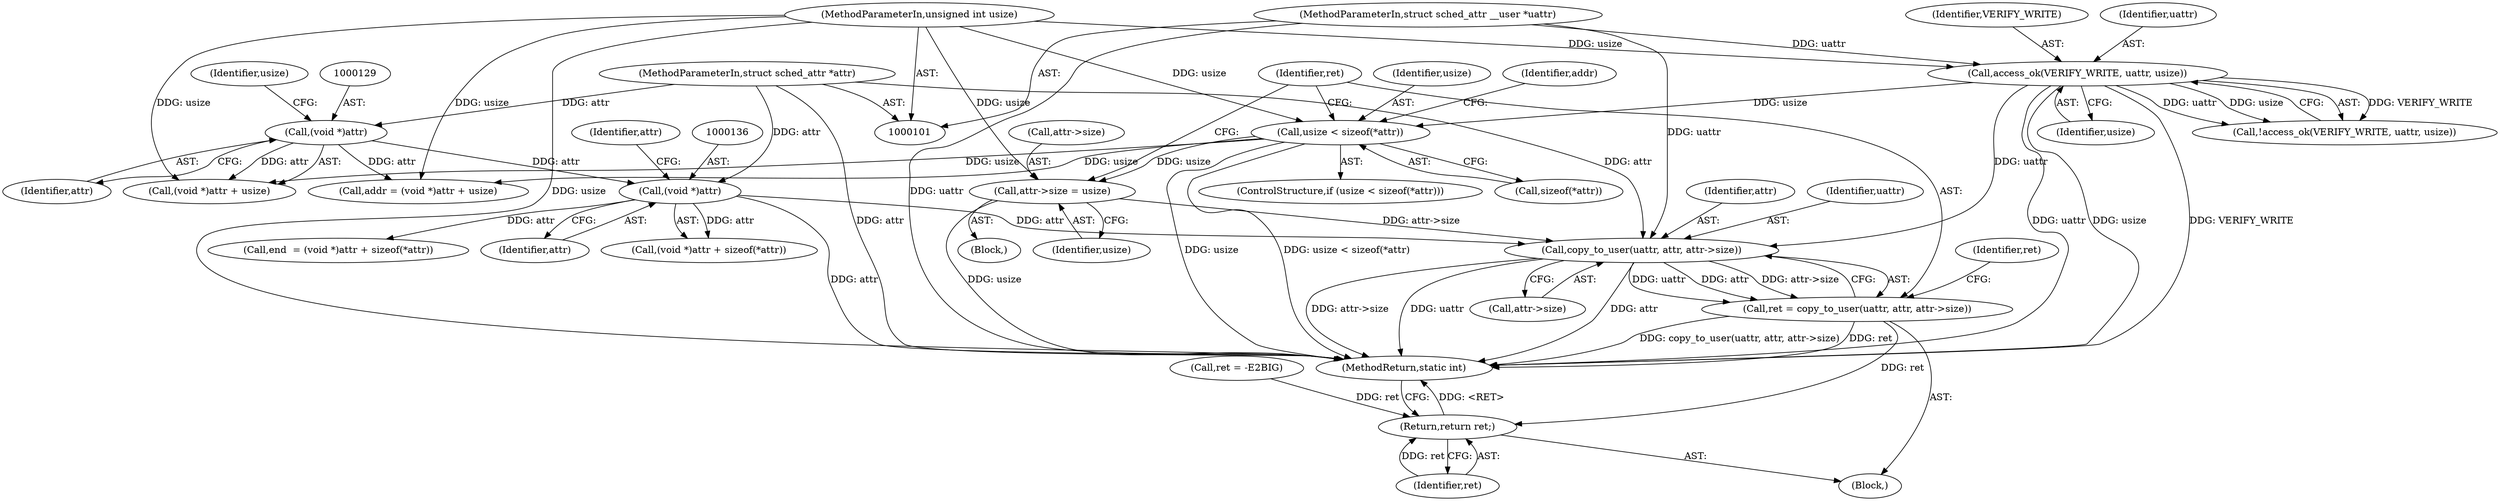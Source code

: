 digraph "0_linux_4efbc454ba68def5ef285b26ebfcfdb605b52755@API" {
"1000159" [label="(Call,copy_to_user(uattr, attr, attr->size))"];
"1000109" [label="(Call,access_ok(VERIFY_WRITE, uattr, usize))"];
"1000102" [label="(MethodParameterIn,struct sched_attr __user *uattr)"];
"1000104" [label="(MethodParameterIn,unsigned int usize)"];
"1000135" [label="(Call,(void *)attr)"];
"1000128" [label="(Call,(void *)attr)"];
"1000103" [label="(MethodParameterIn,struct sched_attr *attr)"];
"1000152" [label="(Call,attr->size = usize)"];
"1000117" [label="(Call,usize < sizeof(*attr))"];
"1000157" [label="(Call,ret = copy_to_user(uattr, attr, attr->size))"];
"1000171" [label="(Return,return ret;)"];
"1000116" [label="(ControlStructure,if (usize < sizeof(*attr)))"];
"1000161" [label="(Identifier,attr)"];
"1000156" [label="(Identifier,usize)"];
"1000137" [label="(Identifier,attr)"];
"1000128" [label="(Call,(void *)attr)"];
"1000134" [label="(Call,(void *)attr + sizeof(*attr))"];
"1000118" [label="(Identifier,usize)"];
"1000152" [label="(Call,attr->size = usize)"];
"1000125" [label="(Call,addr = (void *)attr + usize)"];
"1000166" [label="(Identifier,ret)"];
"1000119" [label="(Call,sizeof(*attr))"];
"1000174" [label="(Call,ret = -E2BIG)"];
"1000159" [label="(Call,copy_to_user(uattr, attr, attr->size))"];
"1000140" [label="(Identifier,attr)"];
"1000110" [label="(Identifier,VERIFY_WRITE)"];
"1000162" [label="(Call,attr->size)"];
"1000105" [label="(Block,)"];
"1000171" [label="(Return,return ret;)"];
"1000157" [label="(Call,ret = copy_to_user(uattr, attr, attr->size))"];
"1000127" [label="(Call,(void *)attr + usize)"];
"1000108" [label="(Call,!access_ok(VERIFY_WRITE, uattr, usize))"];
"1000126" [label="(Identifier,addr)"];
"1000130" [label="(Identifier,attr)"];
"1000117" [label="(Call,usize < sizeof(*attr))"];
"1000135" [label="(Call,(void *)attr)"];
"1000103" [label="(MethodParameterIn,struct sched_attr *attr)"];
"1000112" [label="(Identifier,usize)"];
"1000111" [label="(Identifier,uattr)"];
"1000158" [label="(Identifier,ret)"];
"1000102" [label="(MethodParameterIn,struct sched_attr __user *uattr)"];
"1000153" [label="(Call,attr->size)"];
"1000109" [label="(Call,access_ok(VERIFY_WRITE, uattr, usize))"];
"1000132" [label="(Call,end  = (void *)attr + sizeof(*attr))"];
"1000122" [label="(Block,)"];
"1000172" [label="(Identifier,ret)"];
"1000160" [label="(Identifier,uattr)"];
"1000179" [label="(MethodReturn,static int)"];
"1000131" [label="(Identifier,usize)"];
"1000104" [label="(MethodParameterIn,unsigned int usize)"];
"1000159" -> "1000157"  [label="AST: "];
"1000159" -> "1000162"  [label="CFG: "];
"1000160" -> "1000159"  [label="AST: "];
"1000161" -> "1000159"  [label="AST: "];
"1000162" -> "1000159"  [label="AST: "];
"1000157" -> "1000159"  [label="CFG: "];
"1000159" -> "1000179"  [label="DDG: attr->size"];
"1000159" -> "1000179"  [label="DDG: uattr"];
"1000159" -> "1000179"  [label="DDG: attr"];
"1000159" -> "1000157"  [label="DDG: uattr"];
"1000159" -> "1000157"  [label="DDG: attr"];
"1000159" -> "1000157"  [label="DDG: attr->size"];
"1000109" -> "1000159"  [label="DDG: uattr"];
"1000102" -> "1000159"  [label="DDG: uattr"];
"1000135" -> "1000159"  [label="DDG: attr"];
"1000103" -> "1000159"  [label="DDG: attr"];
"1000152" -> "1000159"  [label="DDG: attr->size"];
"1000109" -> "1000108"  [label="AST: "];
"1000109" -> "1000112"  [label="CFG: "];
"1000110" -> "1000109"  [label="AST: "];
"1000111" -> "1000109"  [label="AST: "];
"1000112" -> "1000109"  [label="AST: "];
"1000108" -> "1000109"  [label="CFG: "];
"1000109" -> "1000179"  [label="DDG: usize"];
"1000109" -> "1000179"  [label="DDG: VERIFY_WRITE"];
"1000109" -> "1000179"  [label="DDG: uattr"];
"1000109" -> "1000108"  [label="DDG: VERIFY_WRITE"];
"1000109" -> "1000108"  [label="DDG: uattr"];
"1000109" -> "1000108"  [label="DDG: usize"];
"1000102" -> "1000109"  [label="DDG: uattr"];
"1000104" -> "1000109"  [label="DDG: usize"];
"1000109" -> "1000117"  [label="DDG: usize"];
"1000102" -> "1000101"  [label="AST: "];
"1000102" -> "1000179"  [label="DDG: uattr"];
"1000104" -> "1000101"  [label="AST: "];
"1000104" -> "1000179"  [label="DDG: usize"];
"1000104" -> "1000117"  [label="DDG: usize"];
"1000104" -> "1000125"  [label="DDG: usize"];
"1000104" -> "1000127"  [label="DDG: usize"];
"1000104" -> "1000152"  [label="DDG: usize"];
"1000135" -> "1000134"  [label="AST: "];
"1000135" -> "1000137"  [label="CFG: "];
"1000136" -> "1000135"  [label="AST: "];
"1000137" -> "1000135"  [label="AST: "];
"1000140" -> "1000135"  [label="CFG: "];
"1000135" -> "1000179"  [label="DDG: attr"];
"1000135" -> "1000132"  [label="DDG: attr"];
"1000135" -> "1000134"  [label="DDG: attr"];
"1000128" -> "1000135"  [label="DDG: attr"];
"1000103" -> "1000135"  [label="DDG: attr"];
"1000128" -> "1000127"  [label="AST: "];
"1000128" -> "1000130"  [label="CFG: "];
"1000129" -> "1000128"  [label="AST: "];
"1000130" -> "1000128"  [label="AST: "];
"1000131" -> "1000128"  [label="CFG: "];
"1000128" -> "1000125"  [label="DDG: attr"];
"1000128" -> "1000127"  [label="DDG: attr"];
"1000103" -> "1000128"  [label="DDG: attr"];
"1000103" -> "1000101"  [label="AST: "];
"1000103" -> "1000179"  [label="DDG: attr"];
"1000152" -> "1000122"  [label="AST: "];
"1000152" -> "1000156"  [label="CFG: "];
"1000153" -> "1000152"  [label="AST: "];
"1000156" -> "1000152"  [label="AST: "];
"1000158" -> "1000152"  [label="CFG: "];
"1000152" -> "1000179"  [label="DDG: usize"];
"1000117" -> "1000152"  [label="DDG: usize"];
"1000117" -> "1000116"  [label="AST: "];
"1000117" -> "1000119"  [label="CFG: "];
"1000118" -> "1000117"  [label="AST: "];
"1000119" -> "1000117"  [label="AST: "];
"1000126" -> "1000117"  [label="CFG: "];
"1000158" -> "1000117"  [label="CFG: "];
"1000117" -> "1000179"  [label="DDG: usize"];
"1000117" -> "1000179"  [label="DDG: usize < sizeof(*attr)"];
"1000117" -> "1000125"  [label="DDG: usize"];
"1000117" -> "1000127"  [label="DDG: usize"];
"1000157" -> "1000105"  [label="AST: "];
"1000158" -> "1000157"  [label="AST: "];
"1000166" -> "1000157"  [label="CFG: "];
"1000157" -> "1000179"  [label="DDG: copy_to_user(uattr, attr, attr->size)"];
"1000157" -> "1000179"  [label="DDG: ret"];
"1000157" -> "1000171"  [label="DDG: ret"];
"1000171" -> "1000105"  [label="AST: "];
"1000171" -> "1000172"  [label="CFG: "];
"1000172" -> "1000171"  [label="AST: "];
"1000179" -> "1000171"  [label="CFG: "];
"1000171" -> "1000179"  [label="DDG: <RET>"];
"1000172" -> "1000171"  [label="DDG: ret"];
"1000174" -> "1000171"  [label="DDG: ret"];
}

